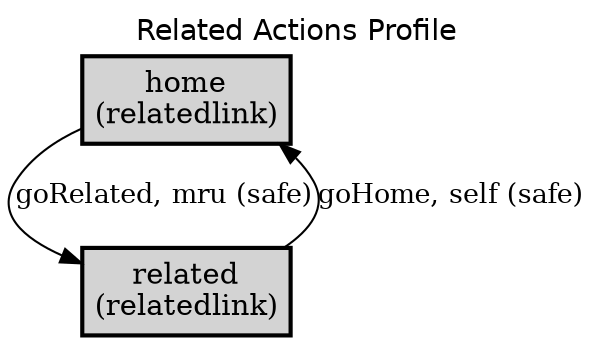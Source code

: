 digraph application_state_diagram {
  graph [
    labelloc="t";
    fontname="Helvetica"
    label="Related Actions Profile";
    URL="index.html" target="_parent"
  ];
  node [shape = box, style = "bold,filled" fillcolor="lightgray"];

    home [margin=0.02, label=<<table cellspacing="0" cellpadding="5" border="0"><tr><td>home<br />(relatedlink)<br /></td></tr></table>>,shape=box URL="docs/semantic.home.html" target="_parent"]
    related [margin=0.02, label=<<table cellspacing="0" cellpadding="5" border="0"><tr><td>related<br />(relatedlink)<br /></td></tr></table>>,shape=box URL="docs/semantic.related.html" target="_parent"]

    home -> related [label = "goRelated, mru (safe)" URL="docs/safe.goRelated.html" target="_parent" fontsize=13];
    related -> home [label = "goHome, self (safe)" URL="docs/safe.goHome.html" target="_parent" fontsize=13];


}
